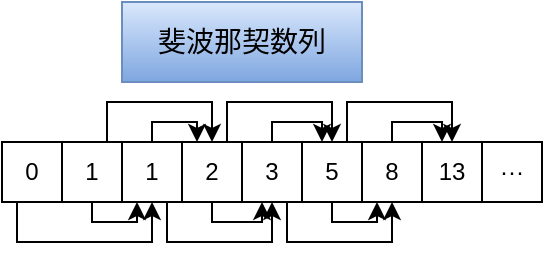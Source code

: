 <mxfile version="13.7.9" type="device" pages="2"><diagram id="9KL_RMcBJMu27UcwsQPy" name="FibonacciSequence"><mxGraphModel dx="1422" dy="822" grid="1" gridSize="10" guides="1" tooltips="1" connect="1" arrows="1" fold="1" page="1" pageScale="1" pageWidth="850" pageHeight="1100" math="0" shadow="0"><root><mxCell id="0"/><mxCell id="1" parent="0"/><mxCell id="OseXWJEGrkK8hgidPTyu-1" style="edgeStyle=orthogonalEdgeStyle;rounded=0;orthogonalLoop=1;jettySize=auto;html=1;exitX=0.25;exitY=1;exitDx=0;exitDy=0;entryX=0.5;entryY=1;entryDx=0;entryDy=0;" parent="1" source="p00m0VpT09bUEHFdF0rO-2" target="p00m0VpT09bUEHFdF0rO-5" edge="1"><mxGeometry relative="1" as="geometry"/></mxCell><mxCell id="p00m0VpT09bUEHFdF0rO-2" value="0" style="whiteSpace=wrap;html=1;aspect=fixed;" parent="1" vertex="1"><mxGeometry x="200" y="260" width="30" height="30" as="geometry"/></mxCell><mxCell id="OseXWJEGrkK8hgidPTyu-9" style="edgeStyle=orthogonalEdgeStyle;rounded=0;orthogonalLoop=1;jettySize=auto;html=1;exitX=0.5;exitY=0;exitDx=0;exitDy=0;" parent="1" source="p00m0VpT09bUEHFdF0rO-3" edge="1"><mxGeometry relative="1" as="geometry"><mxPoint x="360" y="260" as="targetPoint"/><Array as="points"><mxPoint x="335" y="250"/><mxPoint x="360" y="250"/></Array></mxGeometry></mxCell><mxCell id="OseXWJEGrkK8hgidPTyu-10" style="edgeStyle=orthogonalEdgeStyle;rounded=0;orthogonalLoop=1;jettySize=auto;html=1;exitX=0.75;exitY=1;exitDx=0;exitDy=0;entryX=0.5;entryY=1;entryDx=0;entryDy=0;" parent="1" source="p00m0VpT09bUEHFdF0rO-3" target="p00m0VpT09bUEHFdF0rO-8" edge="1"><mxGeometry relative="1" as="geometry"/></mxCell><mxCell id="p00m0VpT09bUEHFdF0rO-3" value="3" style="whiteSpace=wrap;html=1;aspect=fixed;" parent="1" vertex="1"><mxGeometry x="320" y="260" width="30" height="30" as="geometry"/></mxCell><mxCell id="OseXWJEGrkK8hgidPTyu-6" style="edgeStyle=orthogonalEdgeStyle;rounded=0;orthogonalLoop=1;jettySize=auto;html=1;exitX=0.5;exitY=1;exitDx=0;exitDy=0;" parent="1" source="p00m0VpT09bUEHFdF0rO-4" edge="1"><mxGeometry relative="1" as="geometry"><mxPoint x="330" y="290" as="targetPoint"/><Array as="points"><mxPoint x="305" y="300"/><mxPoint x="330" y="300"/></Array></mxGeometry></mxCell><mxCell id="OseXWJEGrkK8hgidPTyu-8" style="edgeStyle=orthogonalEdgeStyle;rounded=0;orthogonalLoop=1;jettySize=auto;html=1;exitX=0.75;exitY=0;exitDx=0;exitDy=0;entryX=0.5;entryY=0;entryDx=0;entryDy=0;" parent="1" source="p00m0VpT09bUEHFdF0rO-4" target="p00m0VpT09bUEHFdF0rO-7" edge="1"><mxGeometry relative="1" as="geometry"/></mxCell><mxCell id="p00m0VpT09bUEHFdF0rO-4" value="2" style="whiteSpace=wrap;html=1;aspect=fixed;" parent="1" vertex="1"><mxGeometry x="290" y="260" width="30" height="30" as="geometry"/></mxCell><mxCell id="OseXWJEGrkK8hgidPTyu-3" style="edgeStyle=orthogonalEdgeStyle;rounded=0;orthogonalLoop=1;jettySize=auto;html=1;exitX=0.5;exitY=0;exitDx=0;exitDy=0;entryX=0.25;entryY=0;entryDx=0;entryDy=0;" parent="1" source="p00m0VpT09bUEHFdF0rO-5" target="p00m0VpT09bUEHFdF0rO-4" edge="1"><mxGeometry relative="1" as="geometry"><Array as="points"><mxPoint x="275" y="250"/><mxPoint x="298" y="250"/></Array></mxGeometry></mxCell><mxCell id="OseXWJEGrkK8hgidPTyu-5" style="edgeStyle=orthogonalEdgeStyle;rounded=0;orthogonalLoop=1;jettySize=auto;html=1;exitX=0.75;exitY=1;exitDx=0;exitDy=0;entryX=0.5;entryY=1;entryDx=0;entryDy=0;" parent="1" source="p00m0VpT09bUEHFdF0rO-5" target="p00m0VpT09bUEHFdF0rO-3" edge="1"><mxGeometry relative="1" as="geometry"/></mxCell><mxCell id="p00m0VpT09bUEHFdF0rO-5" value="1" style="whiteSpace=wrap;html=1;aspect=fixed;" parent="1" vertex="1"><mxGeometry x="260" y="260" width="30" height="30" as="geometry"/></mxCell><mxCell id="OseXWJEGrkK8hgidPTyu-2" style="edgeStyle=orthogonalEdgeStyle;rounded=0;orthogonalLoop=1;jettySize=auto;html=1;exitX=0.5;exitY=1;exitDx=0;exitDy=0;entryX=0.25;entryY=1;entryDx=0;entryDy=0;" parent="1" source="p00m0VpT09bUEHFdF0rO-6" target="p00m0VpT09bUEHFdF0rO-5" edge="1"><mxGeometry relative="1" as="geometry"><mxPoint x="250" y="420" as="targetPoint"/><Array as="points"><mxPoint x="245" y="300"/><mxPoint x="268" y="300"/></Array></mxGeometry></mxCell><mxCell id="OseXWJEGrkK8hgidPTyu-4" style="edgeStyle=orthogonalEdgeStyle;rounded=0;orthogonalLoop=1;jettySize=auto;html=1;exitX=0.75;exitY=0;exitDx=0;exitDy=0;entryX=0.5;entryY=0;entryDx=0;entryDy=0;" parent="1" source="p00m0VpT09bUEHFdF0rO-6" target="p00m0VpT09bUEHFdF0rO-4" edge="1"><mxGeometry relative="1" as="geometry"/></mxCell><mxCell id="p00m0VpT09bUEHFdF0rO-6" value="1" style="whiteSpace=wrap;html=1;aspect=fixed;" parent="1" vertex="1"><mxGeometry x="230" y="260" width="30" height="30" as="geometry"/></mxCell><mxCell id="OseXWJEGrkK8hgidPTyu-11" style="edgeStyle=orthogonalEdgeStyle;rounded=0;orthogonalLoop=1;jettySize=auto;html=1;exitX=0.5;exitY=1;exitDx=0;exitDy=0;entryX=0.25;entryY=1;entryDx=0;entryDy=0;" parent="1" source="p00m0VpT09bUEHFdF0rO-7" target="p00m0VpT09bUEHFdF0rO-8" edge="1"><mxGeometry relative="1" as="geometry"><Array as="points"><mxPoint x="365" y="300"/><mxPoint x="388" y="300"/></Array></mxGeometry></mxCell><mxCell id="OseXWJEGrkK8hgidPTyu-12" style="edgeStyle=orthogonalEdgeStyle;rounded=0;orthogonalLoop=1;jettySize=auto;html=1;exitX=0.75;exitY=0;exitDx=0;exitDy=0;entryX=0.5;entryY=0;entryDx=0;entryDy=0;" parent="1" source="p00m0VpT09bUEHFdF0rO-7" target="p00m0VpT09bUEHFdF0rO-9" edge="1"><mxGeometry relative="1" as="geometry"/></mxCell><mxCell id="p00m0VpT09bUEHFdF0rO-7" value="5" style="whiteSpace=wrap;html=1;aspect=fixed;" parent="1" vertex="1"><mxGeometry x="350" y="260" width="30" height="30" as="geometry"/></mxCell><mxCell id="OseXWJEGrkK8hgidPTyu-13" style="edgeStyle=orthogonalEdgeStyle;rounded=0;orthogonalLoop=1;jettySize=auto;html=1;exitX=0.5;exitY=0;exitDx=0;exitDy=0;" parent="1" source="p00m0VpT09bUEHFdF0rO-8" edge="1"><mxGeometry relative="1" as="geometry"><mxPoint x="420" y="260" as="targetPoint"/><Array as="points"><mxPoint x="395" y="250"/><mxPoint x="420" y="250"/></Array></mxGeometry></mxCell><mxCell id="p00m0VpT09bUEHFdF0rO-8" value="8" style="whiteSpace=wrap;html=1;aspect=fixed;" parent="1" vertex="1"><mxGeometry x="380" y="260" width="30" height="30" as="geometry"/></mxCell><mxCell id="p00m0VpT09bUEHFdF0rO-9" value="13" style="whiteSpace=wrap;html=1;aspect=fixed;" parent="1" vertex="1"><mxGeometry x="410" y="260" width="30" height="30" as="geometry"/></mxCell><mxCell id="OseXWJEGrkK8hgidPTyu-15" value="···" style="whiteSpace=wrap;html=1;aspect=fixed;" parent="1" vertex="1"><mxGeometry x="440" y="260" width="30" height="30" as="geometry"/></mxCell><mxCell id="GSqPLANA0hti1bidXY6I-1" value="斐波那契数列" style="rounded=0;whiteSpace=wrap;html=1;fontSize=14;fillColor=#dae8fc;strokeColor=#6c8ebf;gradientColor=#7ea6e0;" vertex="1" parent="1"><mxGeometry x="260" y="190" width="120" height="40" as="geometry"/></mxCell></root></mxGraphModel></diagram><diagram id="o2iURN5Snxz94-XboGrO" name="阶乘"><mxGraphModel dx="1422" dy="822" grid="1" gridSize="10" guides="1" tooltips="1" connect="1" arrows="1" fold="1" page="1" pageScale="1" pageWidth="850" pageHeight="1100" math="0" shadow="1"><root><mxCell id="NN-FzM2jUr6UgwC9W_y9-0"/><mxCell id="NN-FzM2jUr6UgwC9W_y9-1" parent="NN-FzM2jUr6UgwC9W_y9-0"/></root></mxGraphModel></diagram></mxfile>